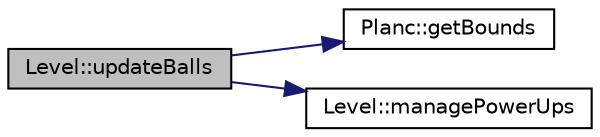 digraph "Level::updateBalls"
{
 // LATEX_PDF_SIZE
  edge [fontname="Helvetica",fontsize="10",labelfontname="Helvetica",labelfontsize="10"];
  node [fontname="Helvetica",fontsize="10",shape=record];
  rankdir="LR";
  Node1 [label="Level::updateBalls",height=0.2,width=0.4,color="black", fillcolor="grey75", style="filled", fontcolor="black",tooltip=" "];
  Node1 -> Node2 [color="midnightblue",fontsize="10",style="solid",fontname="Helvetica"];
  Node2 [label="Planc::getBounds",height=0.2,width=0.4,color="black", fillcolor="white", style="filled",URL="$class_planc.html#a260a8222ddc6217b26318e8c2f1199a1",tooltip="return the current speed of the planc"];
  Node1 -> Node3 [color="midnightblue",fontsize="10",style="solid",fontname="Helvetica"];
  Node3 [label="Level::managePowerUps",height=0.2,width=0.4,color="black", fillcolor="white", style="filled",URL="$class_level.html#a849fc4358768f6de92884ffec1026f1f",tooltip="checks if list having bricks or balls is empty"];
}
